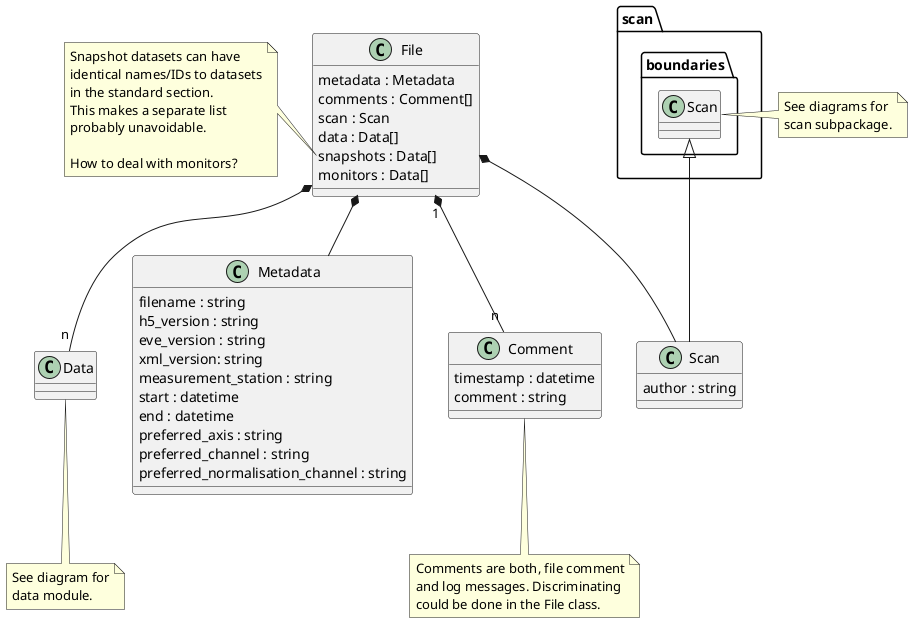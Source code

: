 @startuml

class File {
    metadata : Metadata
    comments : Comment[]
    scan : Scan
    data : Data[]
    snapshots : Data[]
    monitors : Data[]
}
note left of File::snapshots
    Snapshot datasets can have
    identical names/IDs to datasets
    in the standard section.
    This makes a separate list
    probably unavoidable.

    How to deal with monitors?
end note

File *-- "n" Data
note bottom: See diagram for\ndata module.

class Metadata{
    filename : string
    h5_version : string
    eve_version : string
    xml_version: string
    measurement_station : string
    start : datetime
    end : datetime
    preferred_axis : string
    preferred_channel : string
    preferred_normalisation_channel : string
}

class Comment {
    timestamp : datetime
    comment : string
}
note bottom of Comment
    Comments are both, file comment
    and log messages. Discriminating
    could be done in the File class.
end note

class Scan extends scan.boundaries.Scan {
    author : string
}
note right: See diagrams for\nscan subpackage.

File *-- Metadata
File "1" *-- "n" Comment
File *-- Scan

@enduml

